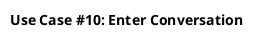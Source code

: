 @startuml uc10
title Use Case #10: Enter Conversation
hide footbox

'Setup the objects involved here

'Setup persistent objects here

'--- FLOW OF CONTROL STARTS HERE ---
'--- FLOW OF CONTROL ENDS HERE   ---

@enduml
